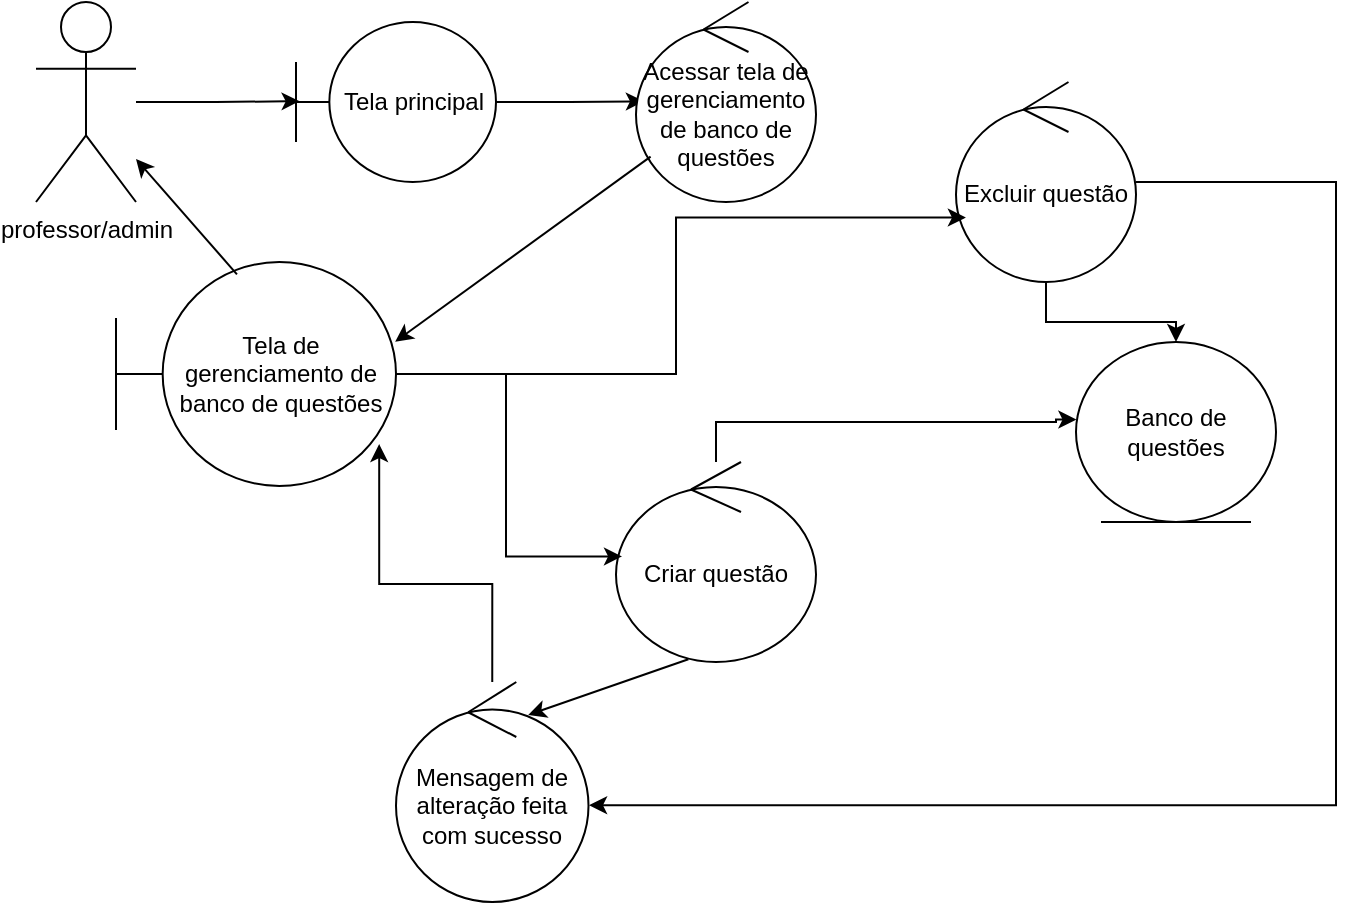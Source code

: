 <mxfile version="24.8.3">
  <diagram name="Página-1" id="A1XricTwvR2LtzFUGfRS">
    <mxGraphModel dx="1774" dy="490" grid="1" gridSize="10" guides="1" tooltips="1" connect="1" arrows="1" fold="1" page="1" pageScale="1" pageWidth="827" pageHeight="1169" math="0" shadow="0">
      <root>
        <mxCell id="0" />
        <mxCell id="1" parent="0" />
        <mxCell id="thF2VDcHaVG7FaZjGytK-1" value="professor/admin" style="shape=umlActor;verticalLabelPosition=bottom;verticalAlign=top;html=1;outlineConnect=0;" parent="1" vertex="1">
          <mxGeometry x="-100" y="30" width="50" height="100" as="geometry" />
        </mxCell>
        <mxCell id="thF2VDcHaVG7FaZjGytK-5" value="Tela principal" style="shape=umlBoundary;whiteSpace=wrap;html=1;" parent="1" vertex="1">
          <mxGeometry x="30" y="40" width="100" height="80" as="geometry" />
        </mxCell>
        <mxCell id="thF2VDcHaVG7FaZjGytK-9" style="edgeStyle=orthogonalEdgeStyle;rounded=0;orthogonalLoop=1;jettySize=auto;html=1;entryX=0.05;entryY=0.496;entryDx=0;entryDy=0;entryPerimeter=0;" parent="1" source="thF2VDcHaVG7FaZjGytK-5" edge="1">
          <mxGeometry relative="1" as="geometry">
            <mxPoint x="203.938" y="79.64" as="targetPoint" />
          </mxGeometry>
        </mxCell>
        <mxCell id="thF2VDcHaVG7FaZjGytK-35" style="edgeStyle=orthogonalEdgeStyle;rounded=0;orthogonalLoop=1;jettySize=auto;html=1;entryX=0.018;entryY=0.495;entryDx=0;entryDy=0;entryPerimeter=0;" parent="1" source="thF2VDcHaVG7FaZjGytK-1" target="thF2VDcHaVG7FaZjGytK-5" edge="1">
          <mxGeometry relative="1" as="geometry" />
        </mxCell>
        <mxCell id="thF2VDcHaVG7FaZjGytK-37" value="Acessar tela de gerenciamento de banco de questões" style="ellipse;shape=umlControl;whiteSpace=wrap;html=1;" parent="1" vertex="1">
          <mxGeometry x="200" y="30" width="90" height="100" as="geometry" />
        </mxCell>
        <mxCell id="thF2VDcHaVG7FaZjGytK-38" value="Tela de gerenciamento de banco de questões" style="shape=umlBoundary;whiteSpace=wrap;html=1;" parent="1" vertex="1">
          <mxGeometry x="-60" y="160" width="140" height="112" as="geometry" />
        </mxCell>
        <mxCell id="thF2VDcHaVG7FaZjGytK-39" value="" style="endArrow=classic;html=1;rounded=0;entryX=0.997;entryY=0.356;entryDx=0;entryDy=0;entryPerimeter=0;" parent="1" source="thF2VDcHaVG7FaZjGytK-37" target="thF2VDcHaVG7FaZjGytK-38" edge="1">
          <mxGeometry width="50" height="50" relative="1" as="geometry">
            <mxPoint x="280" y="250" as="sourcePoint" />
            <mxPoint x="330" y="200" as="targetPoint" />
          </mxGeometry>
        </mxCell>
        <mxCell id="yQ8m5PVfVtzuY-FzAJRZ-28" value="" style="endArrow=classic;html=1;rounded=0;exitX=0.432;exitY=0.055;exitDx=0;exitDy=0;exitPerimeter=0;" parent="1" source="thF2VDcHaVG7FaZjGytK-38" target="thF2VDcHaVG7FaZjGytK-1" edge="1">
          <mxGeometry width="50" height="50" relative="1" as="geometry">
            <mxPoint x="-50" y="240" as="sourcePoint" />
            <mxPoint y="190" as="targetPoint" />
          </mxGeometry>
        </mxCell>
        <mxCell id="4S8p2gWHIPCT5IBcl4gh-2" value="Criar questão" style="ellipse;shape=umlControl;whiteSpace=wrap;html=1;" parent="1" vertex="1">
          <mxGeometry x="190" y="260" width="100" height="100" as="geometry" />
        </mxCell>
        <mxCell id="4S8p2gWHIPCT5IBcl4gh-3" style="edgeStyle=orthogonalEdgeStyle;rounded=0;orthogonalLoop=1;jettySize=auto;html=1;entryX=0.03;entryY=0.472;entryDx=0;entryDy=0;entryPerimeter=0;" parent="1" source="thF2VDcHaVG7FaZjGytK-38" target="4S8p2gWHIPCT5IBcl4gh-2" edge="1">
          <mxGeometry relative="1" as="geometry" />
        </mxCell>
        <mxCell id="4S8p2gWHIPCT5IBcl4gh-6" value="Banco de questões" style="ellipse;shape=umlEntity;whiteSpace=wrap;html=1;" parent="1" vertex="1">
          <mxGeometry x="420" y="200" width="100" height="90" as="geometry" />
        </mxCell>
        <mxCell id="4S8p2gWHIPCT5IBcl4gh-7" style="edgeStyle=orthogonalEdgeStyle;rounded=0;orthogonalLoop=1;jettySize=auto;html=1;entryX=0.002;entryY=0.431;entryDx=0;entryDy=0;entryPerimeter=0;" parent="1" source="4S8p2gWHIPCT5IBcl4gh-2" target="4S8p2gWHIPCT5IBcl4gh-6" edge="1">
          <mxGeometry relative="1" as="geometry">
            <Array as="points">
              <mxPoint x="410" y="240" />
              <mxPoint x="410" y="239" />
            </Array>
          </mxGeometry>
        </mxCell>
        <mxCell id="4S8p2gWHIPCT5IBcl4gh-10" value="Mensagem de alteração feita com sucesso" style="ellipse;shape=umlControl;whiteSpace=wrap;html=1;" parent="1" vertex="1">
          <mxGeometry x="80" y="370" width="96.25" height="110" as="geometry" />
        </mxCell>
        <mxCell id="4S8p2gWHIPCT5IBcl4gh-11" value="" style="endArrow=classic;html=1;rounded=0;entryX=0.687;entryY=0.15;entryDx=0;entryDy=0;entryPerimeter=0;exitX=0.362;exitY=0.986;exitDx=0;exitDy=0;exitPerimeter=0;" parent="1" source="4S8p2gWHIPCT5IBcl4gh-2" target="4S8p2gWHIPCT5IBcl4gh-10" edge="1">
          <mxGeometry width="50" height="50" relative="1" as="geometry">
            <mxPoint x="60" y="350" as="sourcePoint" />
            <mxPoint x="110" y="300" as="targetPoint" />
          </mxGeometry>
        </mxCell>
        <mxCell id="4S8p2gWHIPCT5IBcl4gh-13" style="edgeStyle=orthogonalEdgeStyle;rounded=0;orthogonalLoop=1;jettySize=auto;html=1;entryX=0.94;entryY=0.813;entryDx=0;entryDy=0;entryPerimeter=0;" parent="1" source="4S8p2gWHIPCT5IBcl4gh-10" target="thF2VDcHaVG7FaZjGytK-38" edge="1">
          <mxGeometry relative="1" as="geometry" />
        </mxCell>
        <mxCell id="FIOPa0C8FQSOojxpKgqj-5" style="edgeStyle=orthogonalEdgeStyle;rounded=0;orthogonalLoop=1;jettySize=auto;html=1;" edge="1" parent="1" source="FIOPa0C8FQSOojxpKgqj-3" target="4S8p2gWHIPCT5IBcl4gh-6">
          <mxGeometry relative="1" as="geometry" />
        </mxCell>
        <mxCell id="FIOPa0C8FQSOojxpKgqj-3" value="Excluir questão" style="ellipse;shape=umlControl;whiteSpace=wrap;html=1;" vertex="1" parent="1">
          <mxGeometry x="360" y="70" width="90" height="100" as="geometry" />
        </mxCell>
        <mxCell id="FIOPa0C8FQSOojxpKgqj-4" style="edgeStyle=orthogonalEdgeStyle;rounded=0;orthogonalLoop=1;jettySize=auto;html=1;entryX=0.055;entryY=0.678;entryDx=0;entryDy=0;entryPerimeter=0;" edge="1" parent="1" source="thF2VDcHaVG7FaZjGytK-38" target="FIOPa0C8FQSOojxpKgqj-3">
          <mxGeometry relative="1" as="geometry" />
        </mxCell>
        <mxCell id="FIOPa0C8FQSOojxpKgqj-7" style="edgeStyle=orthogonalEdgeStyle;rounded=0;orthogonalLoop=1;jettySize=auto;html=1;entryX=1.003;entryY=0.56;entryDx=0;entryDy=0;entryPerimeter=0;" edge="1" parent="1" source="FIOPa0C8FQSOojxpKgqj-3" target="4S8p2gWHIPCT5IBcl4gh-10">
          <mxGeometry relative="1" as="geometry">
            <Array as="points">
              <mxPoint x="550" y="120" />
              <mxPoint x="550" y="432" />
            </Array>
          </mxGeometry>
        </mxCell>
      </root>
    </mxGraphModel>
  </diagram>
</mxfile>
